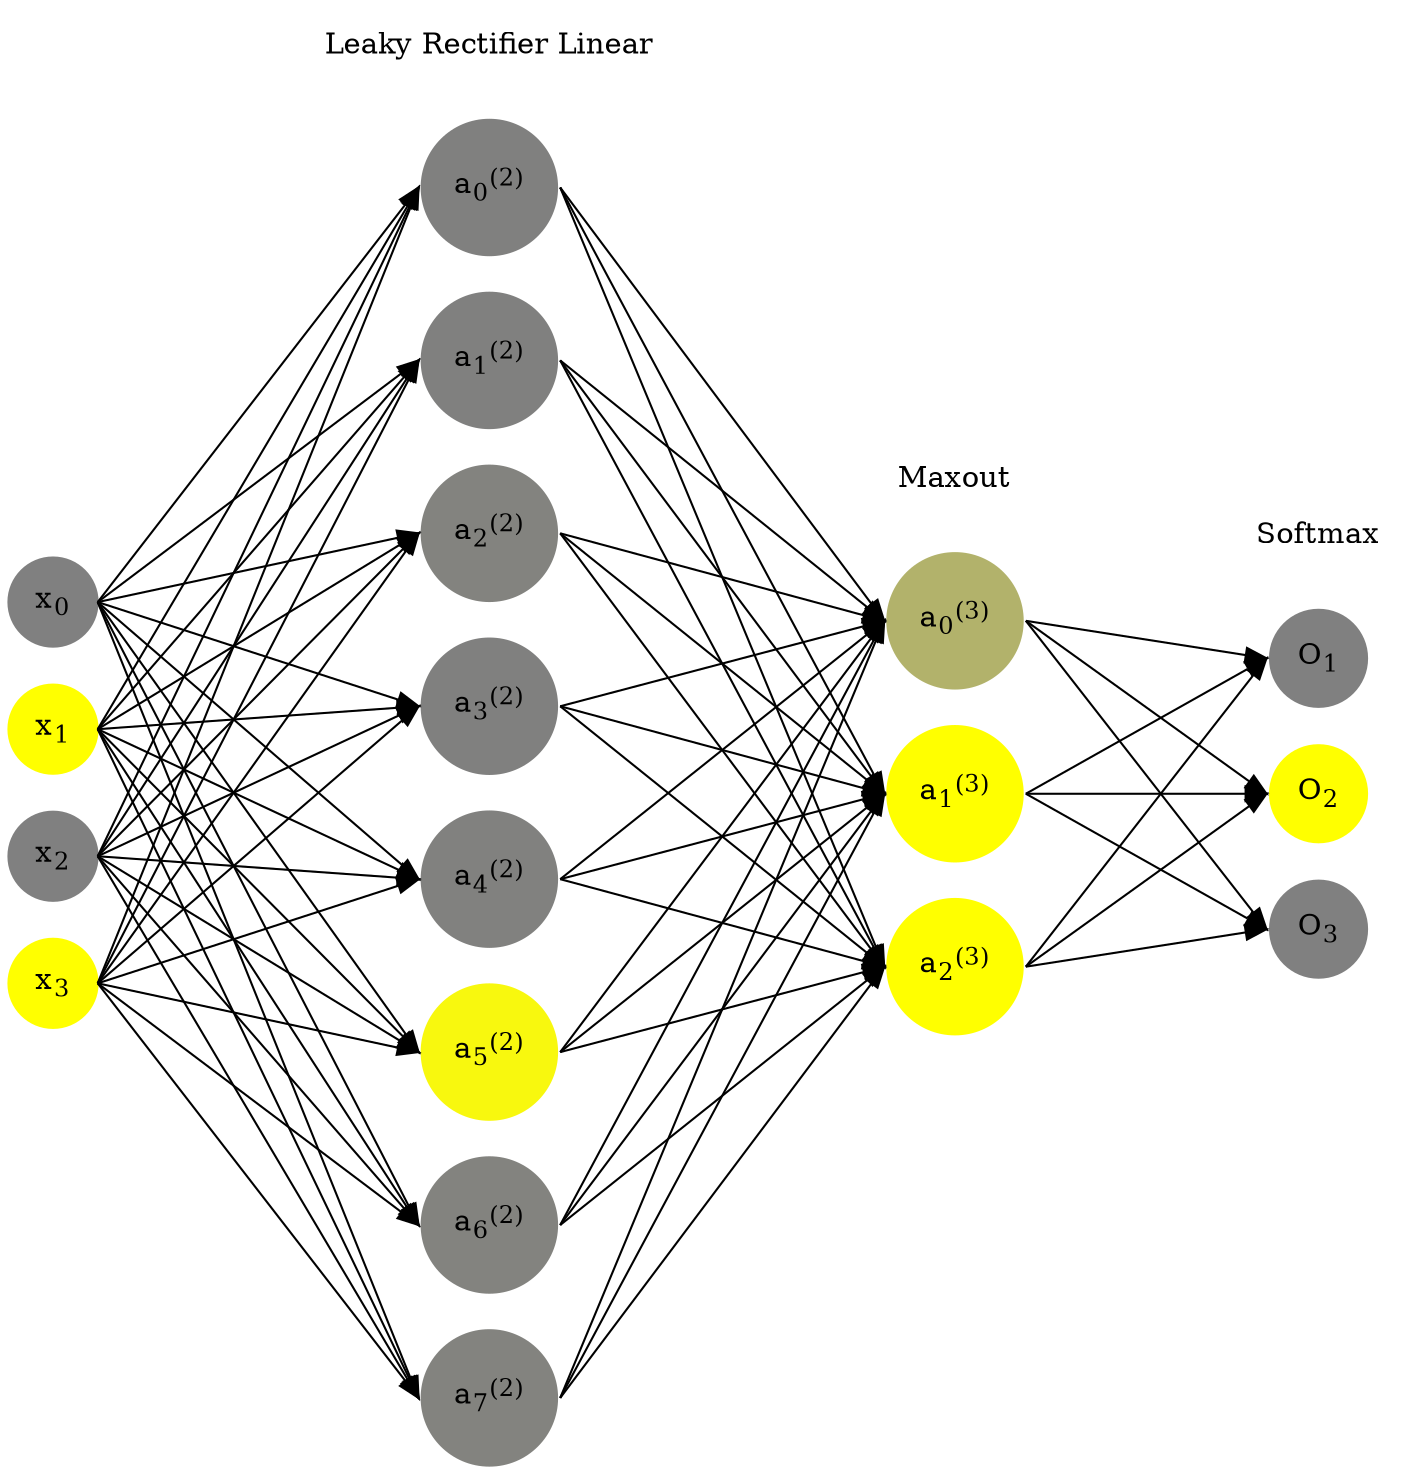 digraph G {
	rankdir = LR;
	splines=false;
	edge[style=invis];
	ranksep= 1.4;
	{
	node [shape=circle, color="0.1667, 0.0, 0.5", style=filled, fillcolor="0.1667, 0.0, 0.5"];
	x0 [label=<x<sub>0</sub>>];
	}
	{
	node [shape=circle, color="0.1667, 1.0, 1.0", style=filled, fillcolor="0.1667, 1.0, 1.0"];
	x1 [label=<x<sub>1</sub>>];
	}
	{
	node [shape=circle, color="0.1667, 0.0, 0.5", style=filled, fillcolor="0.1667, 0.0, 0.5"];
	x2 [label=<x<sub>2</sub>>];
	}
	{
	node [shape=circle, color="0.1667, 1.0, 1.0", style=filled, fillcolor="0.1667, 1.0, 1.0"];
	x3 [label=<x<sub>3</sub>>];
	}
	{
	node [shape=circle, color="0.1667, 0.001405, 0.500703", style=filled, fillcolor="0.1667, 0.001405, 0.500703"];
	a02 [label=<a<sub>0</sub><sup>(2)</sup>>];
	}
	{
	node [shape=circle, color="0.1667, 0.003086, 0.501543", style=filled, fillcolor="0.1667, 0.003086, 0.501543"];
	a12 [label=<a<sub>1</sub><sup>(2)</sup>>];
	}
	{
	node [shape=circle, color="0.1667, 0.023930, 0.511965", style=filled, fillcolor="0.1667, 0.023930, 0.511965"];
	a22 [label=<a<sub>2</sub><sup>(2)</sup>>];
	}
	{
	node [shape=circle, color="0.1667, 0.002172, 0.501086", style=filled, fillcolor="0.1667, 0.002172, 0.501086"];
	a32 [label=<a<sub>3</sub><sup>(2)</sup>>];
	}
	{
	node [shape=circle, color="0.1667, 0.013464, 0.506732", style=filled, fillcolor="0.1667, 0.013464, 0.506732"];
	a42 [label=<a<sub>4</sub><sup>(2)</sup>>];
	}
	{
	node [shape=circle, color="0.1667, 0.941975, 0.970988", style=filled, fillcolor="0.1667, 0.941975, 0.970988"];
	a52 [label=<a<sub>5</sub><sup>(2)</sup>>];
	}
	{
	node [shape=circle, color="0.1667, 0.023760, 0.511880", style=filled, fillcolor="0.1667, 0.023760, 0.511880"];
	a62 [label=<a<sub>6</sub><sup>(2)</sup>>];
	}
	{
	node [shape=circle, color="0.1667, 0.030663, 0.515331", style=filled, fillcolor="0.1667, 0.030663, 0.515331"];
	a72 [label=<a<sub>7</sub><sup>(2)</sup>>];
	}
	{
	node [shape=circle, color="0.1667, 0.398192, 0.699096", style=filled, fillcolor="0.1667, 0.398192, 0.699096"];
	a03 [label=<a<sub>0</sub><sup>(3)</sup>>];
	}
	{
	node [shape=circle, color="0.1667, 1.600758, 1.300379", style=filled, fillcolor="0.1667, 1.600758, 1.300379"];
	a13 [label=<a<sub>1</sub><sup>(3)</sup>>];
	}
	{
	node [shape=circle, color="0.1667, 5.891410, 3.445705", style=filled, fillcolor="0.1667, 5.891410, 3.445705"];
	a23 [label=<a<sub>2</sub><sup>(3)</sup>>];
	}
	{
	node [shape=circle, color="0.1667, 0.0, 0.5", style=filled, fillcolor="0.1667, 0.0, 0.5"];
	O1 [label=<O<sub>1</sub>>];
	}
	{
	node [shape=circle, color="0.1667, 1.0, 1.0", style=filled, fillcolor="0.1667, 1.0, 1.0"];
	O2 [label=<O<sub>2</sub>>];
	}
	{
	node [shape=circle, color="0.1667, 0.0, 0.5", style=filled, fillcolor="0.1667, 0.0, 0.5"];
	O3 [label=<O<sub>3</sub>>];
	}
	{
	rank=same;
	x0->x1->x2->x3;
	}
	{
	rank=same;
	a02->a12->a22->a32->a42->a52->a62->a72;
	}
	{
	rank=same;
	a03->a13->a23;
	}
	{
	rank=same;
	O1->O2->O3;
	}
	l1 [shape=plaintext,label="Leaky Rectifier Linear"];
	l1->a02;
	{rank=same; l1;a02};
	l2 [shape=plaintext,label="Maxout"];
	l2->a03;
	{rank=same; l2;a03};
	l3 [shape=plaintext,label="Softmax"];
	l3->O1;
	{rank=same; l3;O1};
edge[style=solid, tailport=e, headport=w];
	{x0;x1;x2;x3} -> {a02;a12;a22;a32;a42;a52;a62;a72};
	{a02;a12;a22;a32;a42;a52;a62;a72} -> {a03;a13;a23};
	{a03;a13;a23} -> {O1,O2,O3};
}